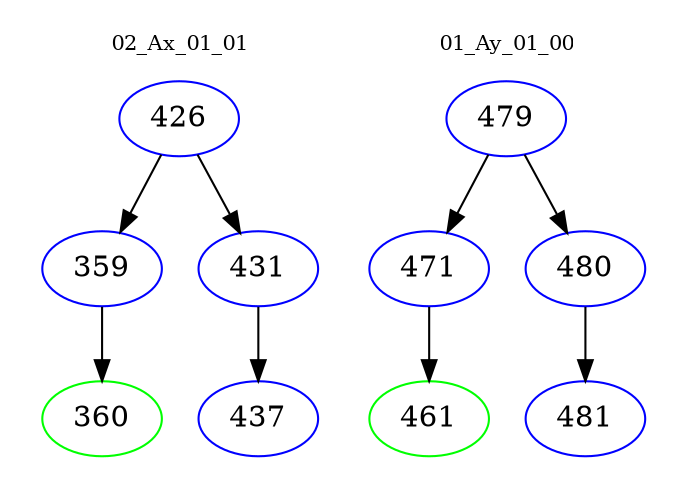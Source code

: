 digraph{
subgraph cluster_0 {
color = white
label = "02_Ax_01_01";
fontsize=10;
T0_426 [label="426", color="blue"]
T0_426 -> T0_359 [color="black"]
T0_359 [label="359", color="blue"]
T0_359 -> T0_360 [color="black"]
T0_360 [label="360", color="green"]
T0_426 -> T0_431 [color="black"]
T0_431 [label="431", color="blue"]
T0_431 -> T0_437 [color="black"]
T0_437 [label="437", color="blue"]
}
subgraph cluster_1 {
color = white
label = "01_Ay_01_00";
fontsize=10;
T1_479 [label="479", color="blue"]
T1_479 -> T1_471 [color="black"]
T1_471 [label="471", color="blue"]
T1_471 -> T1_461 [color="black"]
T1_461 [label="461", color="green"]
T1_479 -> T1_480 [color="black"]
T1_480 [label="480", color="blue"]
T1_480 -> T1_481 [color="black"]
T1_481 [label="481", color="blue"]
}
}
